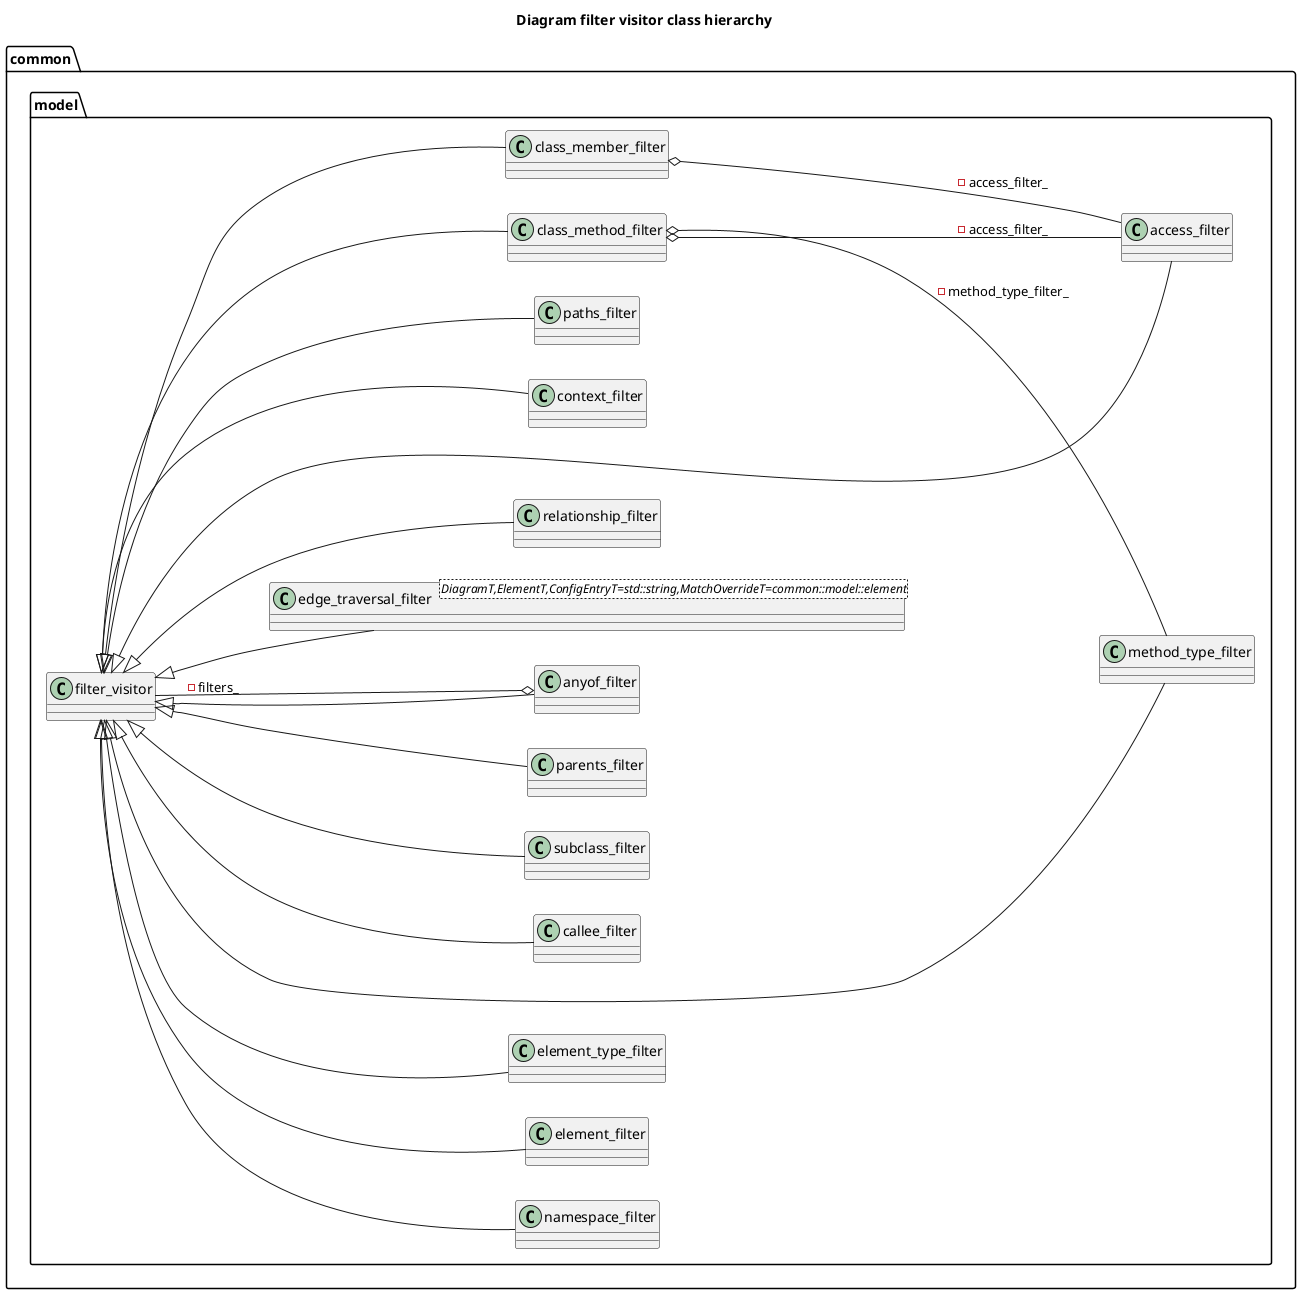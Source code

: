@startuml
title Diagram filter visitor class hierarchy
left to right direction
package [common] as C_0000316605034920222648 {
package [model] as C_0000083721806430512831 {
class "filter_visitor" as C_0000469458052685692314
class C_0000469458052685692314 [[classclanguml_1_1common_1_1model_1_1filter__visitor.html{Base class for any diagram filter.}]] {
__
}
class "anyof_filter" as C_0000605829206649563575
class C_0000605829206649563575 [[structclanguml_1_1common_1_1model_1_1anyof__filter.html{anyof_filter}]] {
__
}
class "namespace_filter" as C_0001816240256470820189
class C_0001816240256470820189 [[structclanguml_1_1common_1_1model_1_1namespace__filter.html{namespace_filter}]] {
__
}
class "element_filter" as C_0000690341236618660423
class C_0000690341236618660423 [[structclanguml_1_1common_1_1model_1_1element__filter.html{element_filter}]] {
__
}
class "element_type_filter" as C_0002051668456717902300
class C_0002051668456717902300 [[structclanguml_1_1common_1_1model_1_1element__type__filter.html{element_type_filter}]] {
__
}
class "method_type_filter" as C_0001897369211795036987
class C_0001897369211795036987 [[structclanguml_1_1common_1_1model_1_1method__type__filter.html{method_type_filter}]] {
__
}
class "callee_filter" as C_0001198341195117879139
class C_0001198341195117879139 [[structclanguml_1_1common_1_1model_1_1callee__filter.html{callee_filter}]] {
__
}
class "subclass_filter" as C_0001389919526184251760
class C_0001389919526184251760 [[structclanguml_1_1common_1_1model_1_1subclass__filter.html{subclass_filter}]] {
__
}
class "parents_filter" as C_0001773753487119877542
class C_0001773753487119877542 [[structclanguml_1_1common_1_1model_1_1parents__filter.html{parents_filter}]] {
__
}
class "edge_traversal_filter<DiagramT,ElementT,ConfigEntryT=std::string,MatchOverrideT=common::model::element>" as C_0001497352705437766113
class C_0001497352705437766113 [[structclanguml_1_1common_1_1model_1_1edge__traversal__filter.html{Common template for filters involving traversing relationship graph.}]] {
__
}
class "relationship_filter" as C_0001195713008101262477
class C_0001195713008101262477 [[structclanguml_1_1common_1_1model_1_1relationship__filter.html{relationship_filter}]] {
__
}
class "access_filter" as C_0001098184343448999590
class C_0001098184343448999590 [[structclanguml_1_1common_1_1model_1_1access__filter.html{access_filter}]] {
__
}
class "context_filter" as C_0002078668697238559556
class C_0002078668697238559556 [[structclanguml_1_1common_1_1model_1_1context__filter.html{context_filter}]] {
__
}
class "paths_filter" as C_0000831536458766184760
class C_0000831536458766184760 [[structclanguml_1_1common_1_1model_1_1paths__filter.html{paths_filter}]] {
__
}
class "class_method_filter" as C_0001578839365087446026
class C_0001578839365087446026 [[structclanguml_1_1common_1_1model_1_1class__method__filter.html{class_method_filter}]] {
__
}
class "class_member_filter" as C_0000676683242499586467
class C_0000676683242499586467 [[structclanguml_1_1common_1_1model_1_1class__member__filter.html{class_member_filter}]] {
__
}
}
}
C_0000605829206649563575 o-- C_0000469458052685692314 : -filters_
C_0000469458052685692314 <|-- C_0000605829206649563575
C_0000469458052685692314 <|-- C_0001816240256470820189
C_0000469458052685692314 <|-- C_0000690341236618660423
C_0000469458052685692314 <|-- C_0002051668456717902300
C_0000469458052685692314 <|-- C_0001897369211795036987
C_0000469458052685692314 <|-- C_0001198341195117879139
C_0000469458052685692314 <|-- C_0001389919526184251760
C_0000469458052685692314 <|-- C_0001773753487119877542
C_0000469458052685692314 <|-- C_0001497352705437766113
C_0000469458052685692314 <|-- C_0001195713008101262477
C_0000469458052685692314 <|-- C_0001098184343448999590
C_0000469458052685692314 <|-- C_0002078668697238559556
C_0000469458052685692314 <|-- C_0000831536458766184760
C_0001578839365087446026 o-- C_0001098184343448999590 : -access_filter_
C_0001578839365087446026 o-- C_0001897369211795036987 : -method_type_filter_
C_0000469458052685692314 <|-- C_0001578839365087446026
C_0000676683242499586467 o-- C_0001098184343448999590 : -access_filter_
C_0000469458052685692314 <|-- C_0000676683242499586467

'Generated with clang-uml, version 0.4.0-7-g8a6b497
'LLVM version Ubuntu clang version 16.0.6 (++20230710042027+7cbf1a259152-1~exp1~20230710162048.105)
@enduml
